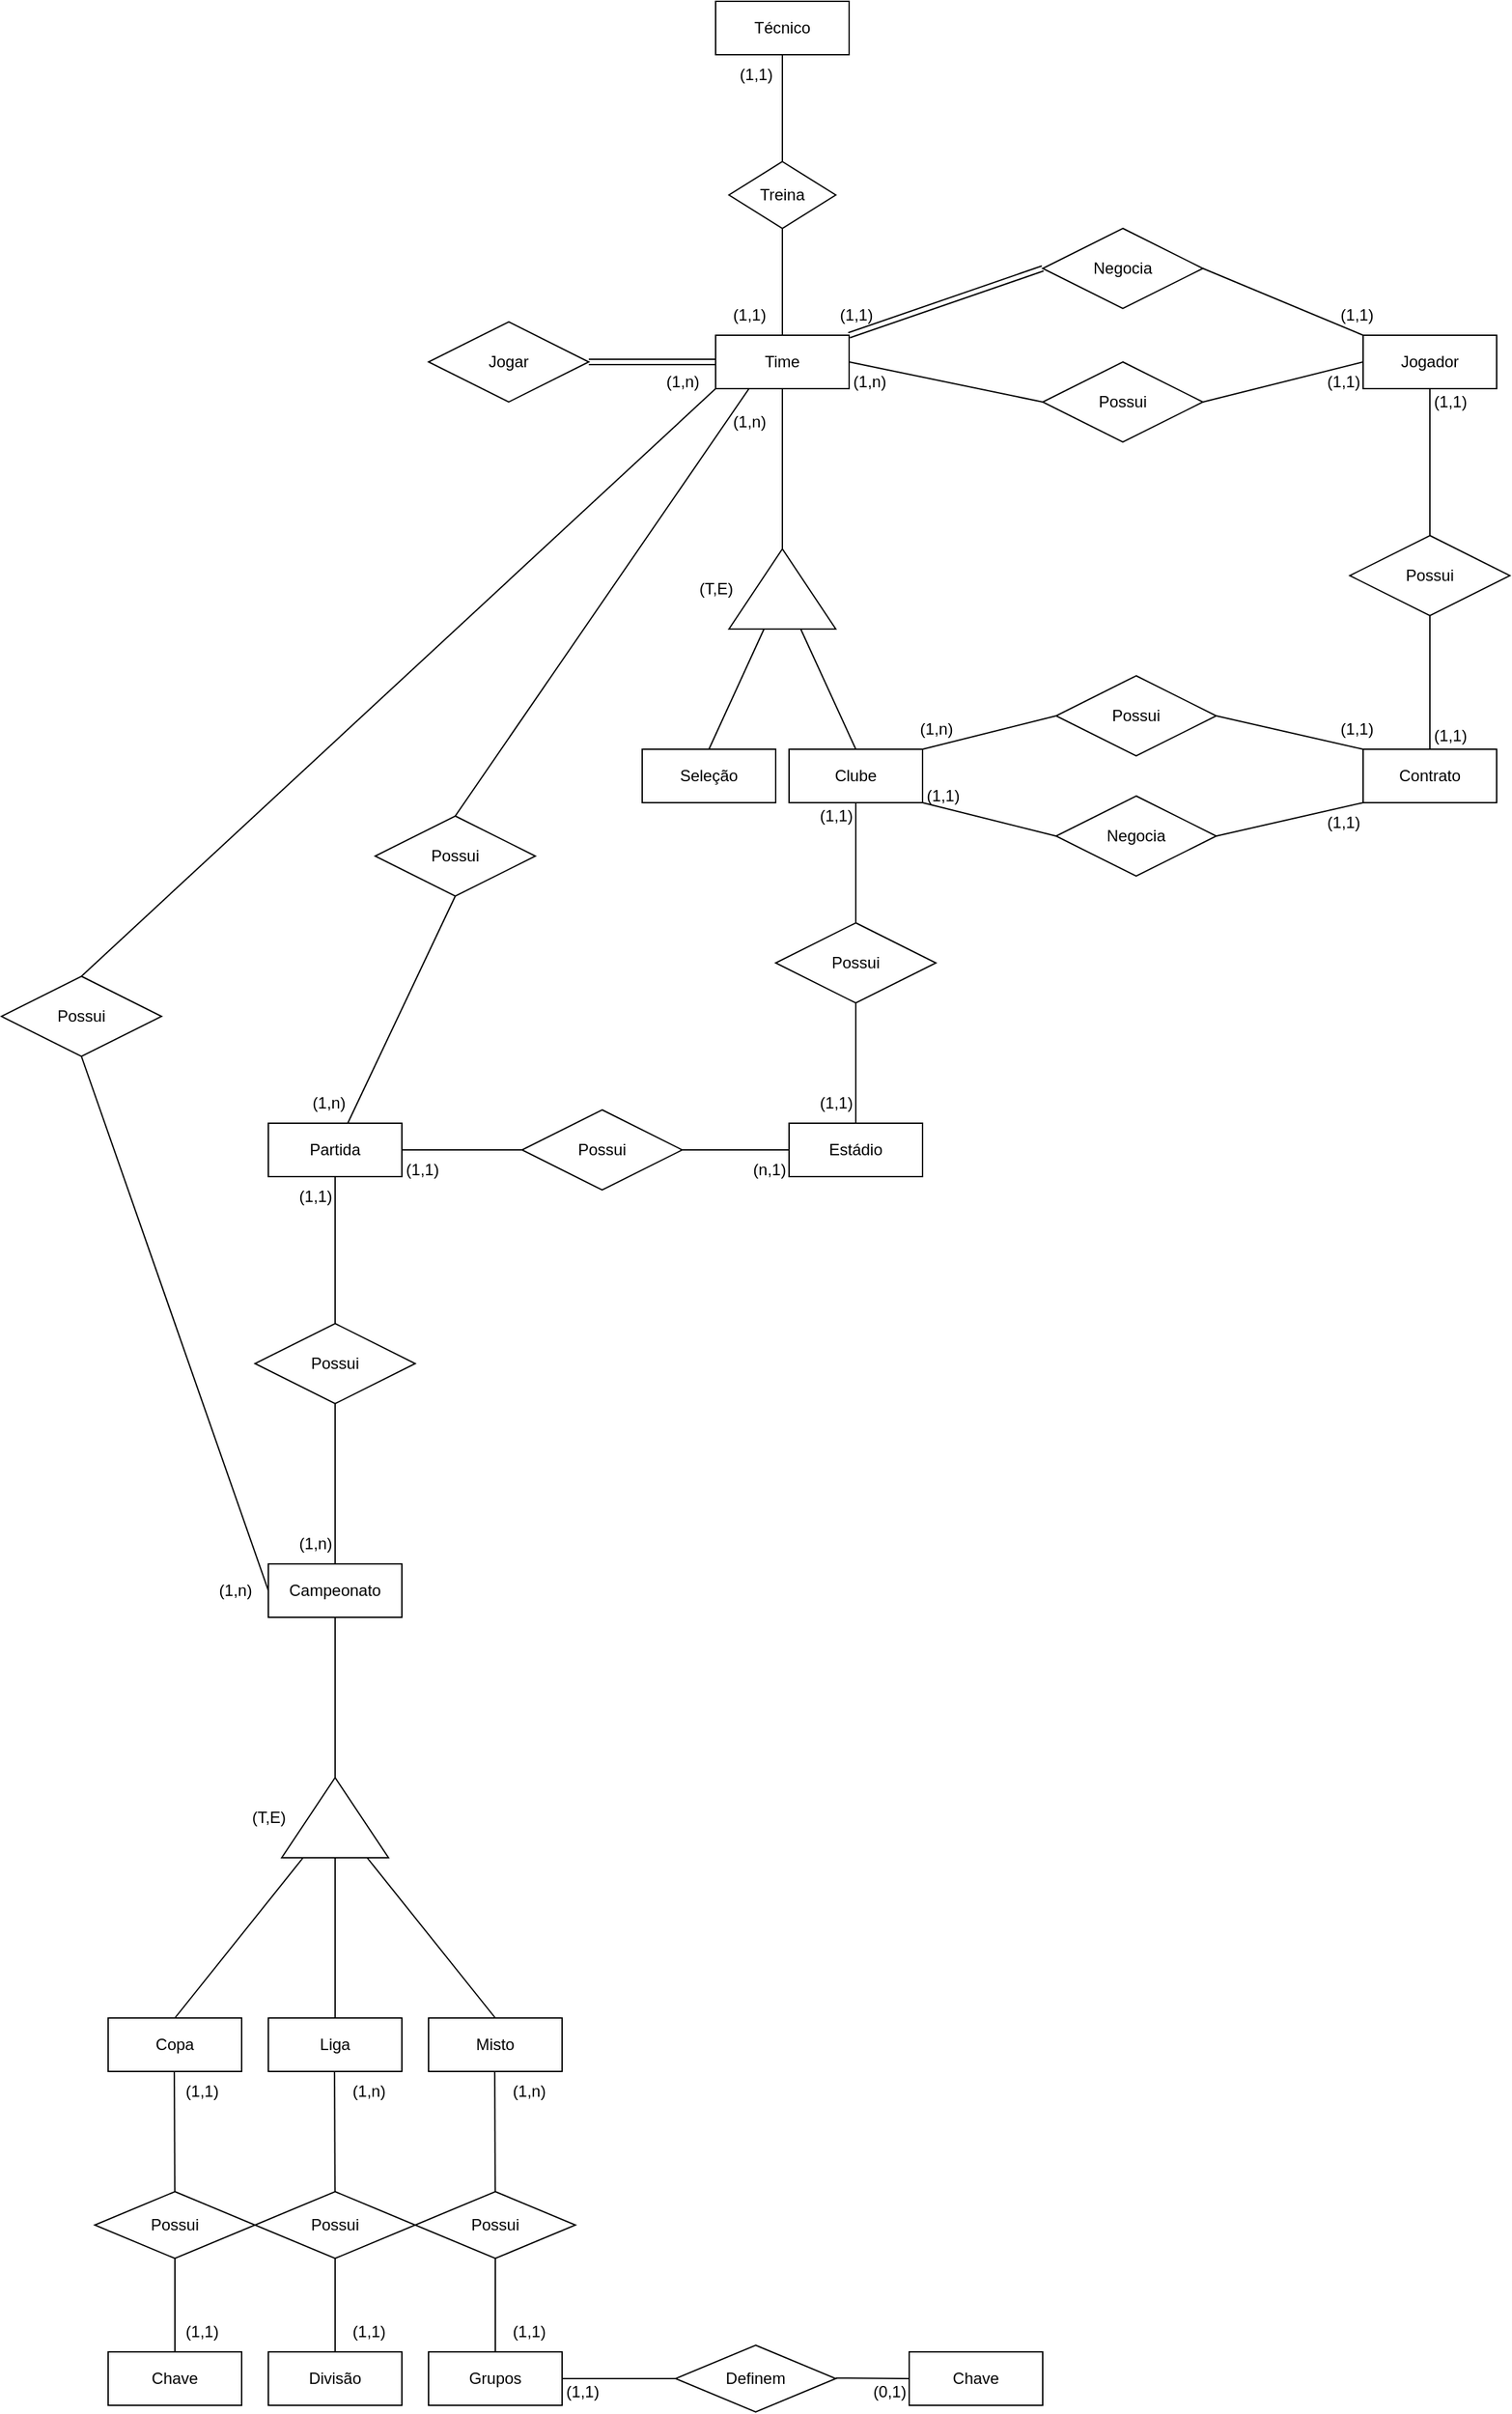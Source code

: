 <mxfile version="20.0.4" type="onedrive"><diagram id="tMprHj7h9T7xmacU4jy9" name="Page-1"><mxGraphModel grid="1" page="1" gridSize="10" guides="1" tooltips="1" connect="1" arrows="1" fold="1" pageScale="1" pageWidth="850" pageHeight="1100" math="0" shadow="0"><root><mxCell id="0"/><mxCell id="1" parent="0"/><mxCell id="sZOohHxTCRAOF5-3MdtG-6" style="edgeStyle=orthogonalEdgeStyle;rounded=0;orthogonalLoop=1;jettySize=auto;html=1;entryX=0.5;entryY=0;entryDx=0;entryDy=0;endArrow=none;endFill=0;exitX=0.5;exitY=1;exitDx=0;exitDy=0;" edge="1" parent="1" source="sZOohHxTCRAOF5-3MdtG-40" target="sZOohHxTCRAOF5-3MdtG-5"><mxGeometry relative="1" as="geometry"><mxPoint x="425" y="120" as="sourcePoint"/></mxGeometry></mxCell><mxCell id="sZOohHxTCRAOF5-3MdtG-8" style="edgeStyle=orthogonalEdgeStyle;rounded=0;orthogonalLoop=1;jettySize=auto;html=1;entryX=0.5;entryY=0;entryDx=0;entryDy=0;endArrow=none;endFill=0;entryPerimeter=0;" edge="1" parent="1" source="sZOohHxTCRAOF5-3MdtG-5" target="sZOohHxTCRAOF5-3MdtG-38"><mxGeometry relative="1" as="geometry"><mxPoint x="425" y="320" as="targetPoint"/></mxGeometry></mxCell><mxCell id="sZOohHxTCRAOF5-3MdtG-5" value="Treina" style="rhombus;whiteSpace=wrap;html=1;" vertex="1" parent="1"><mxGeometry x="385" y="200" width="80" height="50" as="geometry"/></mxCell><mxCell id="sZOohHxTCRAOF5-3MdtG-9" style="edgeStyle=orthogonalEdgeStyle;rounded=0;orthogonalLoop=1;jettySize=auto;html=1;endArrow=none;endFill=0;exitX=0.5;exitY=1;exitDx=0;exitDy=0;exitPerimeter=0;" edge="1" parent="1" source="sZOohHxTCRAOF5-3MdtG-38"><mxGeometry relative="1" as="geometry"><mxPoint x="425" y="490" as="targetPoint"/><mxPoint x="425" y="380" as="sourcePoint"/></mxGeometry></mxCell><mxCell id="sZOohHxTCRAOF5-3MdtG-32" style="edgeStyle=none;rounded=0;orthogonalLoop=1;jettySize=auto;html=1;entryX=0;entryY=0.5;entryDx=0;entryDy=0;endArrow=none;endFill=0;exitX=1;exitY=0.5;exitDx=0;exitDy=0;" edge="1" parent="1" source="sZOohHxTCRAOF5-3MdtG-38" target="sZOohHxTCRAOF5-3MdtG-31"><mxGeometry relative="1" as="geometry"><mxPoint x="485" y="350" as="sourcePoint"/></mxGeometry></mxCell><mxCell id="sZOohHxTCRAOF5-3MdtG-13" style="rounded=0;orthogonalLoop=1;jettySize=auto;html=1;entryX=0.5;entryY=0;entryDx=0;entryDy=0;endArrow=none;endFill=0;" edge="1" parent="1" source="sZOohHxTCRAOF5-3MdtG-10" target="sZOohHxTCRAOF5-3MdtG-27"><mxGeometry relative="1" as="geometry"><mxPoint x="365" y="640" as="targetPoint"/></mxGeometry></mxCell><mxCell id="sZOohHxTCRAOF5-3MdtG-14" style="rounded=0;orthogonalLoop=1;jettySize=auto;html=1;entryX=0.5;entryY=0;entryDx=0;entryDy=0;endArrow=none;endFill=0;" edge="1" parent="1" source="sZOohHxTCRAOF5-3MdtG-10" target="sZOohHxTCRAOF5-3MdtG-26"><mxGeometry relative="1" as="geometry"><mxPoint x="485" y="640" as="targetPoint"/></mxGeometry></mxCell><mxCell id="sZOohHxTCRAOF5-3MdtG-10" value="" style="triangle;whiteSpace=wrap;html=1;rotation=-90;" vertex="1" parent="1"><mxGeometry x="395" y="480" width="60" height="80" as="geometry"/></mxCell><mxCell id="sZOohHxTCRAOF5-3MdtG-28" style="edgeStyle=none;rounded=0;orthogonalLoop=1;jettySize=auto;html=1;endArrow=none;endFill=0;entryX=0.5;entryY=0;entryDx=0;entryDy=0;" edge="1" parent="1" source="sZOohHxTCRAOF5-3MdtG-26" target="sZOohHxTCRAOF5-3MdtG-41"><mxGeometry relative="1" as="geometry"><mxPoint x="480" y="780" as="targetPoint"/></mxGeometry></mxCell><mxCell id="sZOohHxTCRAOF5-3MdtG-44" style="edgeStyle=none;rounded=0;orthogonalLoop=1;jettySize=auto;html=1;entryX=0;entryY=0.5;entryDx=0;entryDy=0;endArrow=none;endFill=0;exitX=1;exitY=0;exitDx=0;exitDy=0;" edge="1" parent="1" source="sZOohHxTCRAOF5-3MdtG-26" target="sZOohHxTCRAOF5-3MdtG-43"><mxGeometry relative="1" as="geometry"/></mxCell><mxCell id="sZOohHxTCRAOF5-3MdtG-48" style="edgeStyle=none;rounded=0;orthogonalLoop=1;jettySize=auto;html=1;entryX=0;entryY=0.5;entryDx=0;entryDy=0;endArrow=none;endFill=0;exitX=1;exitY=1;exitDx=0;exitDy=0;" edge="1" parent="1" source="sZOohHxTCRAOF5-3MdtG-26" target="sZOohHxTCRAOF5-3MdtG-47"><mxGeometry relative="1" as="geometry"/></mxCell><mxCell id="sZOohHxTCRAOF5-3MdtG-26" value="Clube" style="whiteSpace=wrap;html=1;align=center;" vertex="1" parent="1"><mxGeometry x="430" y="640" width="100" height="40" as="geometry"/></mxCell><mxCell id="sZOohHxTCRAOF5-3MdtG-27" value="Seleção" style="whiteSpace=wrap;html=1;align=center;" vertex="1" parent="1"><mxGeometry x="320" y="640" width="100" height="40" as="geometry"/></mxCell><mxCell id="sZOohHxTCRAOF5-3MdtG-42" style="edgeStyle=none;rounded=0;orthogonalLoop=1;jettySize=auto;html=1;entryX=0.5;entryY=1;entryDx=0;entryDy=0;endArrow=none;endFill=0;" edge="1" parent="1" source="sZOohHxTCRAOF5-3MdtG-30" target="sZOohHxTCRAOF5-3MdtG-41"><mxGeometry relative="1" as="geometry"/></mxCell><mxCell id="sZOohHxTCRAOF5-3MdtG-72" style="edgeStyle=none;rounded=0;orthogonalLoop=1;jettySize=auto;html=1;entryX=1;entryY=0.5;entryDx=0;entryDy=0;endArrow=none;endFill=0;" edge="1" parent="1" source="sZOohHxTCRAOF5-3MdtG-30" target="sZOohHxTCRAOF5-3MdtG-71"><mxGeometry relative="1" as="geometry"/></mxCell><mxCell id="sZOohHxTCRAOF5-3MdtG-30" value="Estádio" style="whiteSpace=wrap;html=1;align=center;" vertex="1" parent="1"><mxGeometry x="430" y="920" width="100" height="40" as="geometry"/></mxCell><mxCell id="sZOohHxTCRAOF5-3MdtG-33" style="edgeStyle=none;rounded=0;orthogonalLoop=1;jettySize=auto;html=1;entryX=0;entryY=0.5;entryDx=0;entryDy=0;endArrow=none;endFill=0;exitX=1;exitY=0.5;exitDx=0;exitDy=0;" edge="1" parent="1" source="sZOohHxTCRAOF5-3MdtG-31" target="sZOohHxTCRAOF5-3MdtG-39"><mxGeometry relative="1" as="geometry"><mxPoint x="790" y="350" as="targetPoint"/></mxGeometry></mxCell><mxCell id="sZOohHxTCRAOF5-3MdtG-31" value="Possui" style="shape=rhombus;perimeter=rhombusPerimeter;whiteSpace=wrap;html=1;align=center;" vertex="1" parent="1"><mxGeometry x="620" y="350" width="120" height="60" as="geometry"/></mxCell><mxCell id="sZOohHxTCRAOF5-3MdtG-35" style="edgeStyle=none;rounded=0;orthogonalLoop=1;jettySize=auto;html=1;entryX=0.5;entryY=1;entryDx=0;entryDy=0;endArrow=none;endFill=0;" edge="1" parent="1" source="sZOohHxTCRAOF5-3MdtG-34" target="sZOohHxTCRAOF5-3MdtG-39"><mxGeometry relative="1" as="geometry"><mxPoint x="910" y="380" as="targetPoint"/></mxGeometry></mxCell><mxCell id="sZOohHxTCRAOF5-3MdtG-37" style="edgeStyle=none;rounded=0;orthogonalLoop=1;jettySize=auto;html=1;entryX=0.5;entryY=0;entryDx=0;entryDy=0;endArrow=none;endFill=0;" edge="1" parent="1" source="sZOohHxTCRAOF5-3MdtG-34" target="sZOohHxTCRAOF5-3MdtG-36"><mxGeometry relative="1" as="geometry"/></mxCell><mxCell id="sZOohHxTCRAOF5-3MdtG-34" value="Possui" style="shape=rhombus;perimeter=rhombusPerimeter;whiteSpace=wrap;html=1;align=center;" vertex="1" parent="1"><mxGeometry x="850" y="480" width="120" height="60" as="geometry"/></mxCell><mxCell id="sZOohHxTCRAOF5-3MdtG-45" value="" style="edgeStyle=none;rounded=0;orthogonalLoop=1;jettySize=auto;html=1;endArrow=none;endFill=0;entryX=1;entryY=0.5;entryDx=0;entryDy=0;exitX=0;exitY=0;exitDx=0;exitDy=0;" edge="1" parent="1" source="sZOohHxTCRAOF5-3MdtG-36" target="sZOohHxTCRAOF5-3MdtG-43"><mxGeometry relative="1" as="geometry"/></mxCell><mxCell id="sZOohHxTCRAOF5-3MdtG-36" value="Contrato" style="whiteSpace=wrap;html=1;align=center;" vertex="1" parent="1"><mxGeometry x="860" y="640" width="100" height="40" as="geometry"/></mxCell><mxCell id="sZOohHxTCRAOF5-3MdtG-38" value="Time" style="whiteSpace=wrap;html=1;align=center;" vertex="1" parent="1"><mxGeometry x="375" y="330" width="100" height="40" as="geometry"/></mxCell><mxCell id="sZOohHxTCRAOF5-3MdtG-39" value="Jogador" style="whiteSpace=wrap;html=1;align=center;" vertex="1" parent="1"><mxGeometry x="860" y="330" width="100" height="40" as="geometry"/></mxCell><mxCell id="sZOohHxTCRAOF5-3MdtG-40" value="Técnico" style="whiteSpace=wrap;html=1;align=center;" vertex="1" parent="1"><mxGeometry x="375" y="80" width="100" height="40" as="geometry"/></mxCell><mxCell id="sZOohHxTCRAOF5-3MdtG-41" value="Possui" style="shape=rhombus;perimeter=rhombusPerimeter;whiteSpace=wrap;html=1;align=center;" vertex="1" parent="1"><mxGeometry x="420" y="770" width="120" height="60" as="geometry"/></mxCell><mxCell id="sZOohHxTCRAOF5-3MdtG-43" value="Possui" style="shape=rhombus;perimeter=rhombusPerimeter;whiteSpace=wrap;html=1;align=center;" vertex="1" parent="1"><mxGeometry x="630" y="585" width="120" height="60" as="geometry"/></mxCell><mxCell id="sZOohHxTCRAOF5-3MdtG-49" style="edgeStyle=none;rounded=0;orthogonalLoop=1;jettySize=auto;html=1;entryX=0;entryY=1;entryDx=0;entryDy=0;endArrow=none;endFill=0;exitX=1;exitY=0.5;exitDx=0;exitDy=0;" edge="1" parent="1" source="sZOohHxTCRAOF5-3MdtG-47" target="sZOohHxTCRAOF5-3MdtG-36"><mxGeometry relative="1" as="geometry"/></mxCell><mxCell id="sZOohHxTCRAOF5-3MdtG-47" value="Negocia" style="shape=rhombus;perimeter=rhombusPerimeter;whiteSpace=wrap;html=1;align=center;" vertex="1" parent="1"><mxGeometry x="630" y="675" width="120" height="60" as="geometry"/></mxCell><mxCell id="sZOohHxTCRAOF5-3MdtG-58" style="edgeStyle=none;rounded=0;orthogonalLoop=1;jettySize=auto;html=1;entryX=0.5;entryY=0;entryDx=0;entryDy=0;endArrow=none;endFill=0;" edge="1" parent="1" source="sZOohHxTCRAOF5-3MdtG-50" target="sZOohHxTCRAOF5-3MdtG-56"><mxGeometry relative="1" as="geometry"/></mxCell><mxCell id="sZOohHxTCRAOF5-3MdtG-70" style="edgeStyle=none;rounded=0;orthogonalLoop=1;jettySize=auto;html=1;entryX=0.5;entryY=1;entryDx=0;entryDy=0;endArrow=none;endFill=0;" edge="1" parent="1" source="sZOohHxTCRAOF5-3MdtG-50" target="sZOohHxTCRAOF5-3MdtG-51"><mxGeometry relative="1" as="geometry"/></mxCell><mxCell id="sZOohHxTCRAOF5-3MdtG-50" value="Partida" style="whiteSpace=wrap;html=1;align=center;" vertex="1" parent="1"><mxGeometry x="40" y="920" width="100" height="40" as="geometry"/></mxCell><mxCell id="sZOohHxTCRAOF5-3MdtG-52" style="edgeStyle=none;rounded=0;orthogonalLoop=1;jettySize=auto;html=1;endArrow=none;endFill=0;exitX=0.5;exitY=0;exitDx=0;exitDy=0;" edge="1" parent="1" source="sZOohHxTCRAOF5-3MdtG-51"><mxGeometry relative="1" as="geometry"><mxPoint x="400" y="370" as="targetPoint"/></mxGeometry></mxCell><mxCell id="sZOohHxTCRAOF5-3MdtG-51" value="Possui" style="shape=rhombus;perimeter=rhombusPerimeter;whiteSpace=wrap;html=1;align=center;" vertex="1" parent="1"><mxGeometry x="120" y="690" width="120" height="60" as="geometry"/></mxCell><mxCell id="sZOohHxTCRAOF5-3MdtG-57" style="edgeStyle=none;rounded=0;orthogonalLoop=1;jettySize=auto;html=1;entryX=0.5;entryY=1;entryDx=0;entryDy=0;endArrow=none;endFill=0;" edge="1" parent="1" source="sZOohHxTCRAOF5-3MdtG-54" target="sZOohHxTCRAOF5-3MdtG-56"><mxGeometry relative="1" as="geometry"/></mxCell><mxCell id="sZOohHxTCRAOF5-3MdtG-54" value="Campeonato" style="whiteSpace=wrap;html=1;align=center;" vertex="1" parent="1"><mxGeometry x="40" y="1250" width="100" height="40" as="geometry"/></mxCell><mxCell id="sZOohHxTCRAOF5-3MdtG-56" value="Possui" style="shape=rhombus;perimeter=rhombusPerimeter;whiteSpace=wrap;html=1;align=center;" vertex="1" parent="1"><mxGeometry x="30" y="1070" width="120" height="60" as="geometry"/></mxCell><mxCell id="sZOohHxTCRAOF5-3MdtG-63" style="edgeStyle=none;rounded=0;orthogonalLoop=1;jettySize=auto;html=1;entryX=0.5;entryY=1;entryDx=0;entryDy=0;endArrow=none;endFill=0;" edge="1" parent="1" source="sZOohHxTCRAOF5-3MdtG-62" target="sZOohHxTCRAOF5-3MdtG-54"><mxGeometry relative="1" as="geometry"/></mxCell><mxCell id="sZOohHxTCRAOF5-3MdtG-67" style="edgeStyle=none;rounded=0;orthogonalLoop=1;jettySize=auto;html=1;entryX=0.5;entryY=0;entryDx=0;entryDy=0;endArrow=none;endFill=0;" edge="1" parent="1" source="sZOohHxTCRAOF5-3MdtG-62" target="sZOohHxTCRAOF5-3MdtG-64"><mxGeometry relative="1" as="geometry"/></mxCell><mxCell id="sZOohHxTCRAOF5-3MdtG-68" style="edgeStyle=none;rounded=0;orthogonalLoop=1;jettySize=auto;html=1;entryX=0.5;entryY=0;entryDx=0;entryDy=0;endArrow=none;endFill=0;" edge="1" parent="1" source="sZOohHxTCRAOF5-3MdtG-62" target="sZOohHxTCRAOF5-3MdtG-65"><mxGeometry relative="1" as="geometry"/></mxCell><mxCell id="sZOohHxTCRAOF5-3MdtG-69" style="edgeStyle=none;rounded=0;orthogonalLoop=1;jettySize=auto;html=1;entryX=0.5;entryY=0;entryDx=0;entryDy=0;endArrow=none;endFill=0;" edge="1" parent="1" source="sZOohHxTCRAOF5-3MdtG-62" target="sZOohHxTCRAOF5-3MdtG-66"><mxGeometry relative="1" as="geometry"/></mxCell><mxCell id="sZOohHxTCRAOF5-3MdtG-62" value="" style="triangle;whiteSpace=wrap;html=1;rotation=-90;" vertex="1" parent="1"><mxGeometry x="60" y="1400" width="60" height="80" as="geometry"/></mxCell><mxCell id="sZOohHxTCRAOF5-3MdtG-64" value="Copa " style="whiteSpace=wrap;html=1;align=center;" vertex="1" parent="1"><mxGeometry x="-80" y="1590" width="100" height="40" as="geometry"/></mxCell><mxCell id="sZOohHxTCRAOF5-3MdtG-65" value="Liga" style="whiteSpace=wrap;html=1;align=center;" vertex="1" parent="1"><mxGeometry x="40" y="1590" width="100" height="40" as="geometry"/></mxCell><mxCell id="sZOohHxTCRAOF5-3MdtG-66" value="Misto" style="whiteSpace=wrap;html=1;align=center;" vertex="1" parent="1"><mxGeometry x="160" y="1590" width="100" height="40" as="geometry"/></mxCell><mxCell id="sZOohHxTCRAOF5-3MdtG-73" style="edgeStyle=none;rounded=0;orthogonalLoop=1;jettySize=auto;html=1;entryX=1;entryY=0.5;entryDx=0;entryDy=0;endArrow=none;endFill=0;" edge="1" parent="1" source="sZOohHxTCRAOF5-3MdtG-71" target="sZOohHxTCRAOF5-3MdtG-50"><mxGeometry relative="1" as="geometry"/></mxCell><mxCell id="sZOohHxTCRAOF5-3MdtG-71" value="Possui" style="shape=rhombus;perimeter=rhombusPerimeter;whiteSpace=wrap;html=1;align=center;" vertex="1" parent="1"><mxGeometry x="230" y="910" width="120" height="60" as="geometry"/></mxCell><mxCell id="sZOohHxTCRAOF5-3MdtG-84" style="edgeStyle=none;rounded=0;orthogonalLoop=1;jettySize=auto;html=1;entryX=0;entryY=0.5;entryDx=0;entryDy=0;endArrow=none;endFill=0;shape=link;" edge="1" parent="1" source="sZOohHxTCRAOF5-3MdtG-83" target="sZOohHxTCRAOF5-3MdtG-38"><mxGeometry relative="1" as="geometry"/></mxCell><mxCell id="sZOohHxTCRAOF5-3MdtG-83" value="Jogar" style="shape=rhombus;perimeter=rhombusPerimeter;whiteSpace=wrap;html=1;align=center;" vertex="1" parent="1"><mxGeometry x="160" y="320" width="120" height="60" as="geometry"/></mxCell><mxCell id="sZOohHxTCRAOF5-3MdtG-89" value="Possui" style="shape=rhombus;perimeter=rhombusPerimeter;whiteSpace=wrap;html=1;align=center;" vertex="1" parent="1"><mxGeometry x="30" y="1720" width="120" height="50" as="geometry"/></mxCell><mxCell id="sZOohHxTCRAOF5-3MdtG-90" value="Divisão" style="whiteSpace=wrap;html=1;align=center;" vertex="1" parent="1"><mxGeometry x="40" y="1840" width="100" height="40" as="geometry"/></mxCell><mxCell id="sZOohHxTCRAOF5-3MdtG-91" style="edgeStyle=none;rounded=0;orthogonalLoop=1;jettySize=auto;html=1;endArrow=none;endFill=0;" edge="1" parent="1" target="sZOohHxTCRAOF5-3MdtG-89"><mxGeometry relative="1" as="geometry"><mxPoint x="89.57" y="1630" as="sourcePoint"/><mxPoint x="90" y="1710" as="targetPoint"/></mxGeometry></mxCell><mxCell id="sZOohHxTCRAOF5-3MdtG-92" style="edgeStyle=none;rounded=0;orthogonalLoop=1;jettySize=auto;html=1;entryX=0.5;entryY=0;entryDx=0;entryDy=0;endArrow=none;endFill=0;exitX=0.5;exitY=1;exitDx=0;exitDy=0;" edge="1" parent="1" source="sZOohHxTCRAOF5-3MdtG-89" target="sZOohHxTCRAOF5-3MdtG-90"><mxGeometry relative="1" as="geometry"><mxPoint x="89.57" y="1800" as="sourcePoint"/><mxPoint x="89.57" y="1860" as="targetPoint"/><Array as="points"><mxPoint x="90" y="1830"/></Array></mxGeometry></mxCell><mxCell id="sZOohHxTCRAOF5-3MdtG-94" value="Possui" style="shape=rhombus;perimeter=rhombusPerimeter;whiteSpace=wrap;html=1;align=center;" vertex="1" parent="1"><mxGeometry x="-90" y="1720" width="120" height="50" as="geometry"/></mxCell><mxCell id="sZOohHxTCRAOF5-3MdtG-95" value="Chave" style="whiteSpace=wrap;html=1;align=center;" vertex="1" parent="1"><mxGeometry x="-80" y="1840" width="100" height="40" as="geometry"/></mxCell><mxCell id="sZOohHxTCRAOF5-3MdtG-96" style="edgeStyle=none;rounded=0;orthogonalLoop=1;jettySize=auto;html=1;endArrow=none;endFill=0;" edge="1" parent="1" target="sZOohHxTCRAOF5-3MdtG-94"><mxGeometry relative="1" as="geometry"><mxPoint x="-30.43" y="1630" as="sourcePoint"/><mxPoint x="-30" y="1710" as="targetPoint"/></mxGeometry></mxCell><mxCell id="sZOohHxTCRAOF5-3MdtG-97" style="edgeStyle=none;rounded=0;orthogonalLoop=1;jettySize=auto;html=1;entryX=0.5;entryY=0;entryDx=0;entryDy=0;endArrow=none;endFill=0;exitX=0.5;exitY=1;exitDx=0;exitDy=0;" edge="1" parent="1" source="sZOohHxTCRAOF5-3MdtG-94" target="sZOohHxTCRAOF5-3MdtG-95"><mxGeometry relative="1" as="geometry"><mxPoint x="-30.43" y="1800" as="sourcePoint"/><mxPoint x="-30.43" y="1860" as="targetPoint"/><Array as="points"><mxPoint x="-30" y="1830"/></Array></mxGeometry></mxCell><mxCell id="sZOohHxTCRAOF5-3MdtG-98" value="Possui" style="shape=rhombus;perimeter=rhombusPerimeter;whiteSpace=wrap;html=1;align=center;" vertex="1" parent="1"><mxGeometry x="150" y="1720" width="120" height="50" as="geometry"/></mxCell><mxCell id="sZOohHxTCRAOF5-3MdtG-109" style="edgeStyle=none;rounded=0;orthogonalLoop=1;jettySize=auto;html=1;endArrow=none;endFill=0;" edge="1" parent="1" source="sZOohHxTCRAOF5-3MdtG-99" target="sZOohHxTCRAOF5-3MdtG-107"><mxGeometry relative="1" as="geometry"/></mxCell><mxCell id="sZOohHxTCRAOF5-3MdtG-99" value="Grupos" style="whiteSpace=wrap;html=1;align=center;" vertex="1" parent="1"><mxGeometry x="160" y="1840" width="100" height="40" as="geometry"/></mxCell><mxCell id="sZOohHxTCRAOF5-3MdtG-100" style="edgeStyle=none;rounded=0;orthogonalLoop=1;jettySize=auto;html=1;endArrow=none;endFill=0;" edge="1" parent="1" target="sZOohHxTCRAOF5-3MdtG-98"><mxGeometry relative="1" as="geometry"><mxPoint x="209.57" y="1630" as="sourcePoint"/><mxPoint x="210" y="1710" as="targetPoint"/></mxGeometry></mxCell><mxCell id="sZOohHxTCRAOF5-3MdtG-101" style="edgeStyle=none;rounded=0;orthogonalLoop=1;jettySize=auto;html=1;entryX=0.5;entryY=0;entryDx=0;entryDy=0;endArrow=none;endFill=0;exitX=0.5;exitY=1;exitDx=0;exitDy=0;" edge="1" parent="1" source="sZOohHxTCRAOF5-3MdtG-98" target="sZOohHxTCRAOF5-3MdtG-99"><mxGeometry relative="1" as="geometry"><mxPoint x="209.57" y="1800" as="sourcePoint"/><mxPoint x="209.57" y="1860" as="targetPoint"/><Array as="points"><mxPoint x="210" y="1830"/></Array></mxGeometry></mxCell><mxCell id="sZOohHxTCRAOF5-3MdtG-106" value="Chave" style="whiteSpace=wrap;html=1;align=center;" vertex="1" parent="1"><mxGeometry x="520" y="1840" width="100" height="40" as="geometry"/></mxCell><mxCell id="sZOohHxTCRAOF5-3MdtG-107" value="Definem" style="shape=rhombus;perimeter=rhombusPerimeter;whiteSpace=wrap;html=1;align=center;" vertex="1" parent="1"><mxGeometry x="345" y="1835" width="120" height="50" as="geometry"/></mxCell><mxCell id="sZOohHxTCRAOF5-3MdtG-110" style="edgeStyle=none;rounded=0;orthogonalLoop=1;jettySize=auto;html=1;endArrow=none;endFill=0;entryX=0;entryY=0.5;entryDx=0;entryDy=0;" edge="1" parent="1" target="sZOohHxTCRAOF5-3MdtG-106"><mxGeometry relative="1" as="geometry"><mxPoint x="465" y="1859.57" as="sourcePoint"/><mxPoint x="510" y="1860" as="targetPoint"/></mxGeometry></mxCell><mxCell id="sZOohHxTCRAOF5-3MdtG-111" style="edgeStyle=none;rounded=0;orthogonalLoop=1;jettySize=auto;html=1;entryX=0;entryY=0.5;entryDx=0;entryDy=0;endArrow=none;endFill=0;" edge="1" parent="1" source="sZOohHxTCRAOF5-3MdtG-106" target="sZOohHxTCRAOF5-3MdtG-106"><mxGeometry relative="1" as="geometry"/></mxCell><mxCell id="sZOohHxTCRAOF5-3MdtG-113" style="edgeStyle=none;rounded=0;orthogonalLoop=1;jettySize=auto;html=1;entryX=0;entryY=0.5;entryDx=0;entryDy=0;endArrow=none;endFill=0;exitX=0.5;exitY=1;exitDx=0;exitDy=0;" edge="1" parent="1" source="sZOohHxTCRAOF5-3MdtG-112" target="sZOohHxTCRAOF5-3MdtG-54"><mxGeometry relative="1" as="geometry"/></mxCell><mxCell id="sZOohHxTCRAOF5-3MdtG-114" style="edgeStyle=none;rounded=0;orthogonalLoop=1;jettySize=auto;html=1;entryX=0;entryY=1;entryDx=0;entryDy=0;endArrow=none;endFill=0;exitX=0.5;exitY=0;exitDx=0;exitDy=0;" edge="1" parent="1" source="sZOohHxTCRAOF5-3MdtG-112" target="sZOohHxTCRAOF5-3MdtG-38"><mxGeometry relative="1" as="geometry"/></mxCell><mxCell id="sZOohHxTCRAOF5-3MdtG-112" value="Possui" style="shape=rhombus;perimeter=rhombusPerimeter;whiteSpace=wrap;html=1;align=center;" vertex="1" parent="1"><mxGeometry x="-160" y="810" width="120" height="60" as="geometry"/></mxCell><mxCell id="sZOohHxTCRAOF5-3MdtG-117" style="edgeStyle=none;rounded=0;orthogonalLoop=1;jettySize=auto;html=1;entryX=1;entryY=0;entryDx=0;entryDy=0;endArrow=none;endFill=0;shape=link;exitX=0;exitY=0.5;exitDx=0;exitDy=0;" edge="1" parent="1" source="sZOohHxTCRAOF5-3MdtG-115" target="sZOohHxTCRAOF5-3MdtG-38"><mxGeometry relative="1" as="geometry"/></mxCell><mxCell id="sZOohHxTCRAOF5-3MdtG-118" style="edgeStyle=none;rounded=0;orthogonalLoop=1;jettySize=auto;html=1;entryX=0;entryY=0;entryDx=0;entryDy=0;endArrow=none;endFill=0;exitX=1;exitY=0.5;exitDx=0;exitDy=0;" edge="1" parent="1" source="sZOohHxTCRAOF5-3MdtG-115" target="sZOohHxTCRAOF5-3MdtG-39"><mxGeometry relative="1" as="geometry"/></mxCell><mxCell id="sZOohHxTCRAOF5-3MdtG-115" value="Negocia" style="shape=rhombus;perimeter=rhombusPerimeter;whiteSpace=wrap;html=1;align=center;" vertex="1" parent="1"><mxGeometry x="620" y="250" width="120" height="60" as="geometry"/></mxCell><mxCell id="sZOohHxTCRAOF5-3MdtG-119" value="(1,1)" style="text;html=1;align=center;verticalAlign=middle;resizable=0;points=[];autosize=1;strokeColor=none;fillColor=none;" vertex="1" parent="1"><mxGeometry x="380" y="120" width="50" height="30" as="geometry"/></mxCell><mxCell id="sZOohHxTCRAOF5-3MdtG-120" value="(1,1)" style="text;html=1;align=center;verticalAlign=middle;resizable=0;points=[];autosize=1;strokeColor=none;fillColor=none;" vertex="1" parent="1"><mxGeometry x="375" y="300" width="50" height="30" as="geometry"/></mxCell><mxCell id="sZOohHxTCRAOF5-3MdtG-121" value="(1,n)" style="text;html=1;align=center;verticalAlign=middle;resizable=0;points=[];autosize=1;strokeColor=none;fillColor=none;" vertex="1" parent="1"><mxGeometry x="465" y="350" width="50" height="30" as="geometry"/></mxCell><mxCell id="sZOohHxTCRAOF5-3MdtG-122" value="(1,1)" style="text;html=1;align=center;verticalAlign=middle;resizable=0;points=[];autosize=1;strokeColor=none;fillColor=none;" vertex="1" parent="1"><mxGeometry x="820" y="350" width="50" height="30" as="geometry"/></mxCell><mxCell id="sZOohHxTCRAOF5-3MdtG-128" value="(1,1)" style="text;html=1;align=center;verticalAlign=middle;resizable=0;points=[];autosize=1;strokeColor=none;fillColor=none;" vertex="1" parent="1"><mxGeometry x="455" y="300" width="50" height="30" as="geometry"/></mxCell><mxCell id="sZOohHxTCRAOF5-3MdtG-129" value="(1,1)" style="text;html=1;align=center;verticalAlign=middle;resizable=0;points=[];autosize=1;strokeColor=none;fillColor=none;" vertex="1" parent="1"><mxGeometry x="830" y="300" width="50" height="30" as="geometry"/></mxCell><mxCell id="sZOohHxTCRAOF5-3MdtG-130" value="(1,1)" style="text;html=1;align=center;verticalAlign=middle;resizable=0;points=[];autosize=1;strokeColor=none;fillColor=none;" vertex="1" parent="1"><mxGeometry x="900" y="365" width="50" height="30" as="geometry"/></mxCell><mxCell id="sZOohHxTCRAOF5-3MdtG-131" value="(1,1)" style="text;html=1;align=center;verticalAlign=middle;resizable=0;points=[];autosize=1;strokeColor=none;fillColor=none;" vertex="1" parent="1"><mxGeometry x="900" y="615" width="50" height="30" as="geometry"/></mxCell><mxCell id="sZOohHxTCRAOF5-3MdtG-132" value="(1,1)" style="text;html=1;align=center;verticalAlign=middle;resizable=0;points=[];autosize=1;strokeColor=none;fillColor=none;" vertex="1" parent="1"><mxGeometry x="820" y="680" width="50" height="30" as="geometry"/></mxCell><mxCell id="sZOohHxTCRAOF5-3MdtG-133" value="(1,1)" style="text;html=1;align=center;verticalAlign=middle;resizable=0;points=[];autosize=1;strokeColor=none;fillColor=none;" vertex="1" parent="1"><mxGeometry x="520" y="660" width="50" height="30" as="geometry"/></mxCell><mxCell id="sZOohHxTCRAOF5-3MdtG-134" value="(1,n)" style="text;html=1;align=center;verticalAlign=middle;resizable=0;points=[];autosize=1;strokeColor=none;fillColor=none;" vertex="1" parent="1"><mxGeometry x="515" y="610" width="50" height="30" as="geometry"/></mxCell><mxCell id="sZOohHxTCRAOF5-3MdtG-135" value="(1,1)" style="text;html=1;align=center;verticalAlign=middle;resizable=0;points=[];autosize=1;strokeColor=none;fillColor=none;" vertex="1" parent="1"><mxGeometry x="830" y="610" width="50" height="30" as="geometry"/></mxCell><mxCell id="sZOohHxTCRAOF5-3MdtG-137" value="(1,1)" style="text;html=1;align=center;verticalAlign=middle;resizable=0;points=[];autosize=1;strokeColor=none;fillColor=none;" vertex="1" parent="1"><mxGeometry x="440" y="675" width="50" height="30" as="geometry"/></mxCell><mxCell id="sZOohHxTCRAOF5-3MdtG-138" value="(1,1)" style="text;html=1;align=center;verticalAlign=middle;resizable=0;points=[];autosize=1;strokeColor=none;fillColor=none;" vertex="1" parent="1"><mxGeometry x="440" y="890" width="50" height="30" as="geometry"/></mxCell><mxCell id="sZOohHxTCRAOF5-3MdtG-139" value="(T,E)" style="text;html=1;align=center;verticalAlign=middle;resizable=0;points=[];autosize=1;strokeColor=none;fillColor=none;" vertex="1" parent="1"><mxGeometry x="350" y="505" width="50" height="30" as="geometry"/></mxCell><mxCell id="sZOohHxTCRAOF5-3MdtG-140" value="(n,1)" style="text;html=1;align=center;verticalAlign=middle;resizable=0;points=[];autosize=1;strokeColor=none;fillColor=none;" vertex="1" parent="1"><mxGeometry x="390" y="940" width="50" height="30" as="geometry"/></mxCell><mxCell id="sZOohHxTCRAOF5-3MdtG-142" value="(1,1)" style="text;html=1;align=center;verticalAlign=middle;resizable=0;points=[];autosize=1;strokeColor=none;fillColor=none;" vertex="1" parent="1"><mxGeometry x="130" y="940" width="50" height="30" as="geometry"/></mxCell><mxCell id="sZOohHxTCRAOF5-3MdtG-143" value="(1,n)" style="text;html=1;align=center;verticalAlign=middle;resizable=0;points=[];autosize=1;strokeColor=none;fillColor=none;" vertex="1" parent="1"><mxGeometry x="375" y="380" width="50" height="30" as="geometry"/></mxCell><mxCell id="sZOohHxTCRAOF5-3MdtG-144" value="(1,n)" style="text;html=1;align=center;verticalAlign=middle;resizable=0;points=[];autosize=1;strokeColor=none;fillColor=none;" vertex="1" parent="1"><mxGeometry x="60" y="890" width="50" height="30" as="geometry"/></mxCell><mxCell id="sZOohHxTCRAOF5-3MdtG-145" value="(1,1)" style="text;html=1;align=center;verticalAlign=middle;resizable=0;points=[];autosize=1;strokeColor=none;fillColor=none;" vertex="1" parent="1"><mxGeometry x="50" y="960" width="50" height="30" as="geometry"/></mxCell><mxCell id="sZOohHxTCRAOF5-3MdtG-146" value="(1,n)" style="text;html=1;align=center;verticalAlign=middle;resizable=0;points=[];autosize=1;strokeColor=none;fillColor=none;" vertex="1" parent="1"><mxGeometry x="50" y="1220" width="50" height="30" as="geometry"/></mxCell><mxCell id="sZOohHxTCRAOF5-3MdtG-147" value="(1,n)" style="text;html=1;align=center;verticalAlign=middle;resizable=0;points=[];autosize=1;strokeColor=none;fillColor=none;" vertex="1" parent="1"><mxGeometry x="-10" y="1255" width="50" height="30" as="geometry"/></mxCell><mxCell id="sZOohHxTCRAOF5-3MdtG-148" value="(1,n)" style="text;html=1;align=center;verticalAlign=middle;resizable=0;points=[];autosize=1;strokeColor=none;fillColor=none;" vertex="1" parent="1"><mxGeometry x="325" y="350" width="50" height="30" as="geometry"/></mxCell><mxCell id="sZOohHxTCRAOF5-3MdtG-150" value="(T,E)" style="text;html=1;align=center;verticalAlign=middle;resizable=0;points=[];autosize=1;strokeColor=none;fillColor=none;" vertex="1" parent="1"><mxGeometry x="15" y="1425" width="50" height="30" as="geometry"/></mxCell><mxCell id="sZOohHxTCRAOF5-3MdtG-151" value="(1,1)" style="text;html=1;align=center;verticalAlign=middle;resizable=0;points=[];autosize=1;strokeColor=none;fillColor=none;" vertex="1" parent="1"><mxGeometry x="-35" y="1630" width="50" height="30" as="geometry"/></mxCell><mxCell id="sZOohHxTCRAOF5-3MdtG-152" value="(1,1)" style="text;html=1;align=center;verticalAlign=middle;resizable=0;points=[];autosize=1;strokeColor=none;fillColor=none;" vertex="1" parent="1"><mxGeometry x="-35" y="1810" width="50" height="30" as="geometry"/></mxCell><mxCell id="sZOohHxTCRAOF5-3MdtG-153" value="(1,n)" style="text;html=1;align=center;verticalAlign=middle;resizable=0;points=[];autosize=1;strokeColor=none;fillColor=none;" vertex="1" parent="1"><mxGeometry x="90" y="1630" width="50" height="30" as="geometry"/></mxCell><mxCell id="sZOohHxTCRAOF5-3MdtG-154" value="(1,1)" style="text;html=1;align=center;verticalAlign=middle;resizable=0;points=[];autosize=1;strokeColor=none;fillColor=none;" vertex="1" parent="1"><mxGeometry x="90" y="1810" width="50" height="30" as="geometry"/></mxCell><mxCell id="sZOohHxTCRAOF5-3MdtG-155" value="(1,n)" style="text;html=1;align=center;verticalAlign=middle;resizable=0;points=[];autosize=1;strokeColor=none;fillColor=none;" vertex="1" parent="1"><mxGeometry x="210" y="1630" width="50" height="30" as="geometry"/></mxCell><mxCell id="sZOohHxTCRAOF5-3MdtG-156" value="(1,1)" style="text;html=1;align=center;verticalAlign=middle;resizable=0;points=[];autosize=1;strokeColor=none;fillColor=none;" vertex="1" parent="1"><mxGeometry x="210" y="1810" width="50" height="30" as="geometry"/></mxCell><mxCell id="sZOohHxTCRAOF5-3MdtG-157" value="(1,1)" style="text;html=1;align=center;verticalAlign=middle;resizable=0;points=[];autosize=1;strokeColor=none;fillColor=none;" vertex="1" parent="1"><mxGeometry x="250" y="1855" width="50" height="30" as="geometry"/></mxCell><mxCell id="sZOohHxTCRAOF5-3MdtG-158" value="(0,1)" style="text;html=1;align=center;verticalAlign=middle;resizable=0;points=[];autosize=1;strokeColor=none;fillColor=none;" vertex="1" parent="1"><mxGeometry x="480" y="1855" width="50" height="30" as="geometry"/></mxCell></root></mxGraphModel></diagram></mxfile>